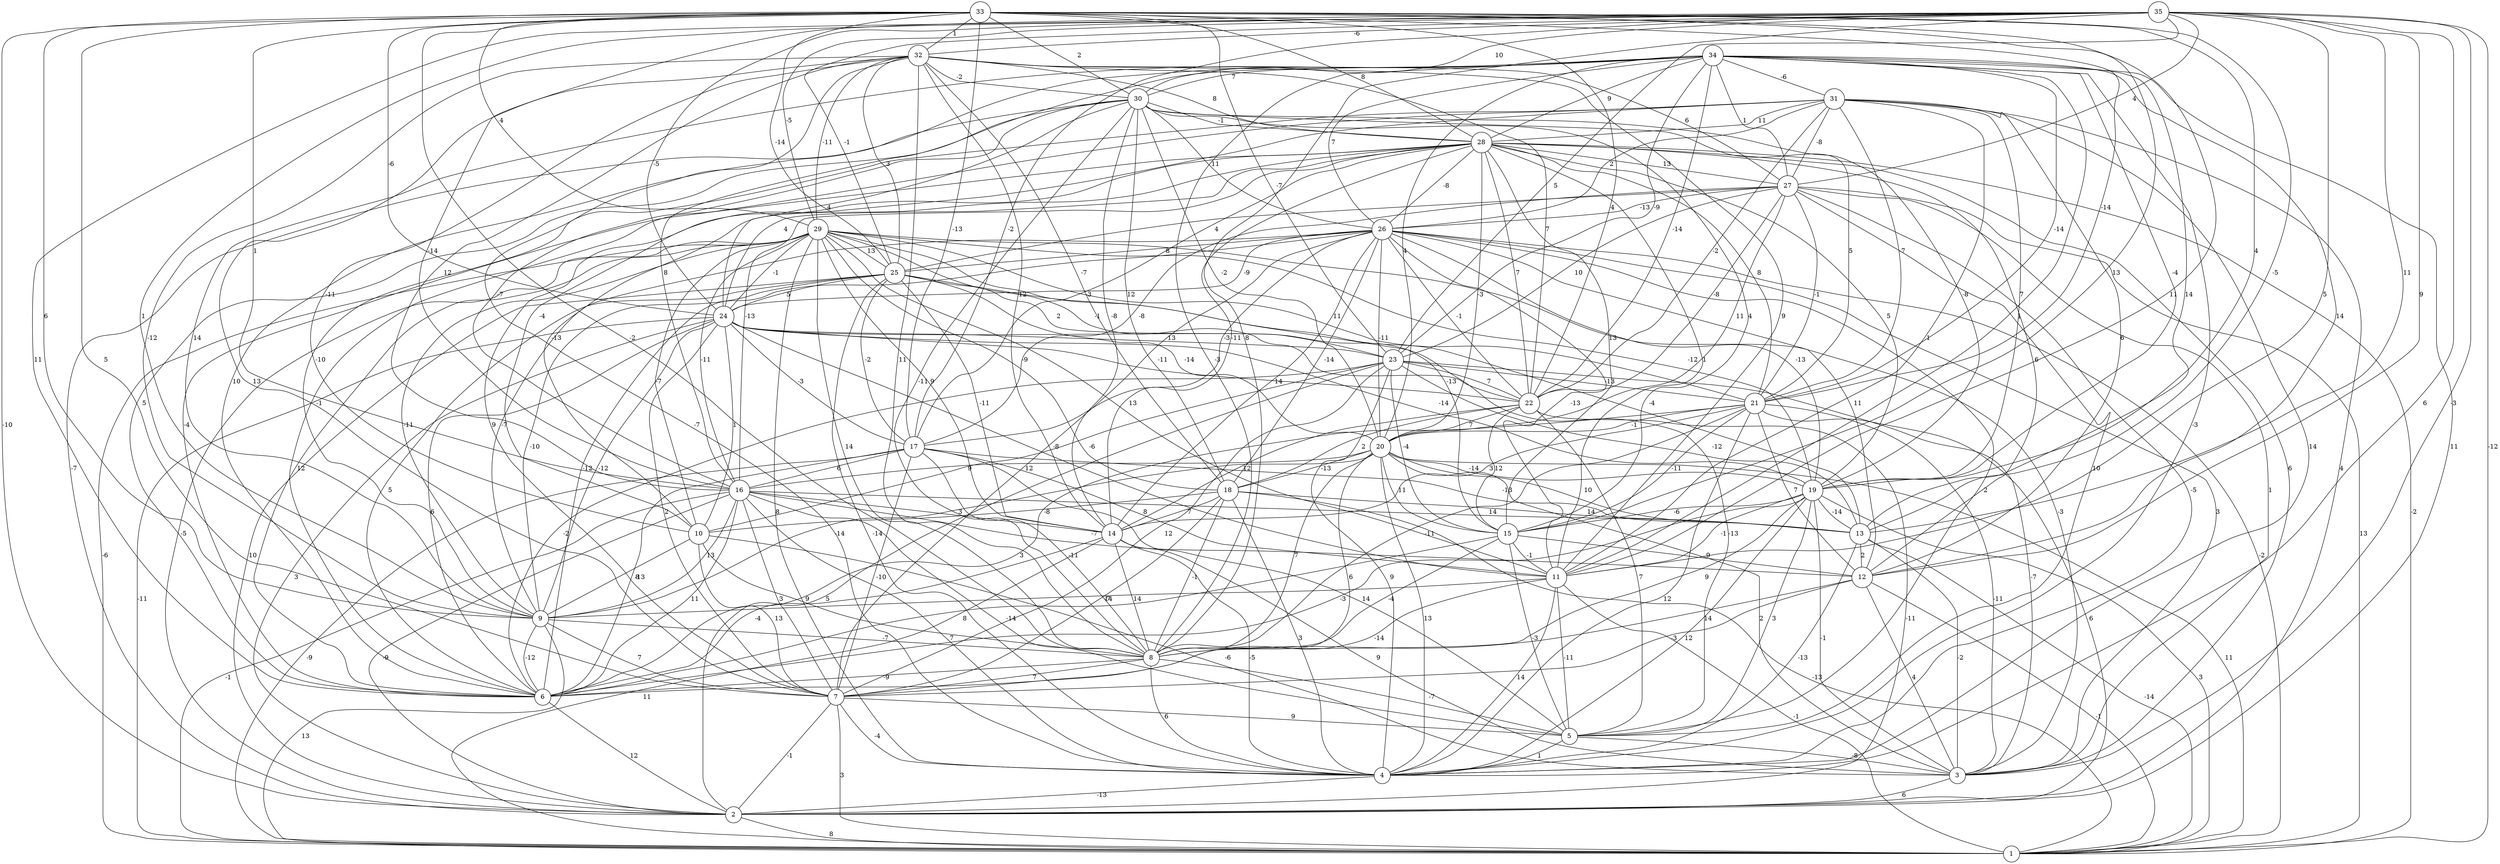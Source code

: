 graph { 
	 fontname="Helvetica,Arial,sans-serif" 
	 node [shape = circle]; 
	 35 -- 1 [label = "-12"];
	 35 -- 3 [label = "-3"];
	 35 -- 4 [label = "6"];
	 35 -- 6 [label = "11"];
	 35 -- 8 [label = "8"];
	 35 -- 9 [label = "1"];
	 35 -- 11 [label = "5"];
	 35 -- 12 [label = "9"];
	 35 -- 13 [label = "11"];
	 35 -- 16 [label = "-14"];
	 35 -- 17 [label = "-2"];
	 35 -- 23 [label = "5"];
	 35 -- 24 [label = "-5"];
	 35 -- 25 [label = "-1"];
	 35 -- 27 [label = "4"];
	 35 -- 29 [label = "-5"];
	 35 -- 30 [label = "10"];
	 35 -- 32 [label = "-6"];
	 34 -- 2 [label = "11"];
	 34 -- 4 [label = "-3"];
	 34 -- 6 [label = "10"];
	 34 -- 8 [label = "-3"];
	 34 -- 9 [label = "14"];
	 34 -- 11 [label = "1"];
	 34 -- 12 [label = "14"];
	 34 -- 13 [label = "14"];
	 34 -- 16 [label = "8"];
	 34 -- 19 [label = "-4"];
	 34 -- 20 [label = "4"];
	 34 -- 21 [label = "-14"];
	 34 -- 22 [label = "-14"];
	 34 -- 23 [label = "-9"];
	 34 -- 26 [label = "7"];
	 34 -- 27 [label = "1"];
	 34 -- 28 [label = "9"];
	 34 -- 30 [label = "7"];
	 34 -- 31 [label = "-6"];
	 33 -- 2 [label = "-10"];
	 33 -- 7 [label = "5"];
	 33 -- 8 [label = "-2"];
	 33 -- 9 [label = "6"];
	 33 -- 11 [label = "11"];
	 33 -- 13 [label = "-5"];
	 33 -- 15 [label = "13"];
	 33 -- 16 [label = "1"];
	 33 -- 17 [label = "-13"];
	 33 -- 19 [label = "4"];
	 33 -- 21 [label = "-14"];
	 33 -- 22 [label = "4"];
	 33 -- 23 [label = "-7"];
	 33 -- 24 [label = "-6"];
	 33 -- 25 [label = "-14"];
	 33 -- 28 [label = "8"];
	 33 -- 29 [label = "4"];
	 33 -- 30 [label = "2"];
	 33 -- 32 [label = "1"];
	 32 -- 4 [label = "-7"];
	 32 -- 7 [label = "13"];
	 32 -- 8 [label = "11"];
	 32 -- 9 [label = "-12"];
	 32 -- 10 [label = "-11"];
	 32 -- 11 [label = "9"];
	 32 -- 14 [label = "12"];
	 32 -- 16 [label = "12"];
	 32 -- 18 [label = "-7"];
	 32 -- 22 [label = "7"];
	 32 -- 25 [label = "3"];
	 32 -- 27 [label = "6"];
	 32 -- 28 [label = "8"];
	 32 -- 29 [label = "-11"];
	 32 -- 30 [label = "-2"];
	 31 -- 2 [label = "4"];
	 31 -- 4 [label = "14"];
	 31 -- 6 [label = "-1"];
	 31 -- 9 [label = "-10"];
	 31 -- 10 [label = "-4"];
	 31 -- 11 [label = "1"];
	 31 -- 12 [label = "6"];
	 31 -- 19 [label = "7"];
	 31 -- 21 [label = "-7"];
	 31 -- 22 [label = "-2"];
	 31 -- 26 [label = "2"];
	 31 -- 27 [label = "-8"];
	 31 -- 28 [label = "11"];
	 30 -- 2 [label = "-7"];
	 30 -- 6 [label = "5"];
	 30 -- 8 [label = "-11"];
	 30 -- 14 [label = "-8"];
	 30 -- 15 [label = "4"];
	 30 -- 16 [label = "-7"];
	 30 -- 18 [label = "12"];
	 30 -- 19 [label = "-8"];
	 30 -- 20 [label = "-2"];
	 30 -- 21 [label = "5"];
	 30 -- 24 [label = "4"];
	 30 -- 26 [label = "11"];
	 30 -- 28 [label = "-1"];
	 29 -- 1 [label = "-6"];
	 29 -- 2 [label = "-5"];
	 29 -- 3 [label = "-3"];
	 29 -- 4 [label = "8"];
	 29 -- 6 [label = "12"];
	 29 -- 8 [label = "14"];
	 29 -- 9 [label = "-11"];
	 29 -- 10 [label = "-7"];
	 29 -- 11 [label = "13"];
	 29 -- 14 [label = "9"];
	 29 -- 15 [label = "-13"];
	 29 -- 16 [label = "-11"];
	 29 -- 18 [label = "-9"];
	 29 -- 19 [label = "-12"];
	 29 -- 21 [label = "11"];
	 29 -- 22 [label = "-1"];
	 29 -- 24 [label = "-1"];
	 29 -- 25 [label = "13"];
	 28 -- 1 [label = "-2"];
	 28 -- 3 [label = "6"];
	 28 -- 6 [label = "-4"];
	 28 -- 7 [label = "9"];
	 28 -- 10 [label = "-13"];
	 28 -- 11 [label = "1"];
	 28 -- 12 [label = "6"];
	 28 -- 14 [label = "-11"];
	 28 -- 15 [label = "13"];
	 28 -- 16 [label = "-13"];
	 28 -- 17 [label = "-3"];
	 28 -- 19 [label = "5"];
	 28 -- 20 [label = "-3"];
	 28 -- 21 [label = "8"];
	 28 -- 22 [label = "7"];
	 28 -- 24 [label = "4"];
	 28 -- 26 [label = "-8"];
	 28 -- 27 [label = "13"];
	 27 -- 1 [label = "13"];
	 27 -- 3 [label = "1"];
	 27 -- 4 [label = "-5"];
	 27 -- 5 [label = "10"];
	 27 -- 17 [label = "-8"];
	 27 -- 20 [label = "11"];
	 27 -- 21 [label = "-1"];
	 27 -- 22 [label = "-8"];
	 27 -- 23 [label = "10"];
	 27 -- 25 [label = "4"];
	 27 -- 26 [label = "-13"];
	 26 -- 1 [label = "-2"];
	 26 -- 3 [label = "3"];
	 26 -- 5 [label = "2"];
	 26 -- 6 [label = "-12"];
	 26 -- 7 [label = "12"];
	 26 -- 9 [label = "-7"];
	 26 -- 11 [label = "-13"];
	 26 -- 12 [label = "11"];
	 26 -- 14 [label = "14"];
	 26 -- 17 [label = "-3"];
	 26 -- 18 [label = "-14"];
	 26 -- 19 [label = "-13"];
	 26 -- 20 [label = "-11"];
	 26 -- 22 [label = "-1"];
	 26 -- 24 [label = "-9"];
	 26 -- 25 [label = "8"];
	 25 -- 2 [label = "10"];
	 25 -- 4 [label = "-14"];
	 25 -- 6 [label = "5"];
	 25 -- 9 [label = "-10"];
	 25 -- 13 [label = "-4"];
	 25 -- 14 [label = "-11"];
	 25 -- 17 [label = "-2"];
	 25 -- 20 [label = "-14"];
	 25 -- 23 [label = "2"];
	 25 -- 24 [label = "5"];
	 24 -- 1 [label = "-11"];
	 24 -- 2 [label = "3"];
	 24 -- 5 [label = "-13"];
	 24 -- 6 [label = "6"];
	 24 -- 7 [label = "2"];
	 24 -- 9 [label = "-12"];
	 24 -- 10 [label = "1"];
	 24 -- 11 [label = "-8"];
	 24 -- 17 [label = "-3"];
	 24 -- 19 [label = "-14"];
	 24 -- 22 [label = "-11"];
	 24 -- 23 [label = "13"];
	 23 -- 2 [label = "5"];
	 23 -- 3 [label = "-7"];
	 23 -- 4 [label = "9"];
	 23 -- 6 [label = "-2"];
	 23 -- 7 [label = "12"];
	 23 -- 10 [label = "-6"];
	 23 -- 13 [label = "-12"];
	 23 -- 15 [label = "-4"];
	 23 -- 21 [label = "-13"];
	 23 -- 22 [label = "7"];
	 22 -- 2 [label = "-11"];
	 22 -- 5 [label = "7"];
	 22 -- 14 [label = "12"];
	 22 -- 15 [label = "12"];
	 22 -- 18 [label = "2"];
	 22 -- 20 [label = "7"];
	 21 -- 2 [label = "6"];
	 21 -- 3 [label = "-11"];
	 21 -- 4 [label = "12"];
	 21 -- 6 [label = "3"];
	 21 -- 8 [label = "-11"];
	 21 -- 12 [label = "7"];
	 21 -- 14 [label = "3"];
	 21 -- 15 [label = "-11"];
	 21 -- 20 [label = "-1"];
	 20 -- 1 [label = "11"];
	 20 -- 3 [label = "2"];
	 20 -- 4 [label = "13"];
	 20 -- 7 [label = "6"];
	 20 -- 8 [label = "7"];
	 20 -- 9 [label = "-14"];
	 20 -- 13 [label = "10"];
	 20 -- 15 [label = "11"];
	 20 -- 16 [label = "9"];
	 20 -- 18 [label = "-13"];
	 20 -- 19 [label = "-14"];
	 19 -- 1 [label = "3"];
	 19 -- 3 [label = "-1"];
	 19 -- 4 [label = "12"];
	 19 -- 5 [label = "3"];
	 19 -- 6 [label = "-3"];
	 19 -- 8 [label = "9"];
	 19 -- 11 [label = "-1"];
	 19 -- 13 [label = "-14"];
	 19 -- 15 [label = "-6"];
	 18 -- 1 [label = "-13"];
	 18 -- 4 [label = "3"];
	 18 -- 7 [label = "-7"];
	 18 -- 8 [label = "-1"];
	 18 -- 10 [label = "-8"];
	 18 -- 13 [label = "14"];
	 18 -- 14 [label = "7"];
	 17 -- 1 [label = "-9"];
	 17 -- 5 [label = "14"];
	 17 -- 6 [label = "-13"];
	 17 -- 7 [label = "-10"];
	 17 -- 8 [label = "-11"];
	 17 -- 11 [label = "8"];
	 17 -- 13 [label = "-13"];
	 17 -- 16 [label = "6"];
	 16 -- 1 [label = "-1"];
	 16 -- 2 [label = "-9"];
	 16 -- 4 [label = "7"];
	 16 -- 5 [label = "-14"];
	 16 -- 6 [label = "11"];
	 16 -- 7 [label = "3"];
	 16 -- 9 [label = "13"];
	 16 -- 12 [label = "-7"];
	 16 -- 13 [label = "14"];
	 16 -- 14 [label = "3"];
	 15 -- 5 [label = "-3"];
	 15 -- 6 [label = "8"];
	 15 -- 8 [label = "-4"];
	 15 -- 11 [label = "-1"];
	 15 -- 12 [label = "9"];
	 14 -- 1 [label = "11"];
	 14 -- 3 [label = "9"];
	 14 -- 4 [label = "-5"];
	 14 -- 6 [label = "-4"];
	 14 -- 8 [label = "14"];
	 13 -- 1 [label = "-14"];
	 13 -- 3 [label = "-2"];
	 13 -- 4 [label = "-13"];
	 13 -- 12 [label = "2"];
	 12 -- 1 [label = "-1"];
	 12 -- 3 [label = "4"];
	 12 -- 7 [label = "-3"];
	 12 -- 8 [label = "14"];
	 11 -- 1 [label = "-1"];
	 11 -- 4 [label = "14"];
	 11 -- 5 [label = "-11"];
	 11 -- 6 [label = "-14"];
	 11 -- 9 [label = "14"];
	 10 -- 3 [label = "-6"];
	 10 -- 7 [label = "13"];
	 10 -- 8 [label = "9"];
	 10 -- 9 [label = "8"];
	 9 -- 1 [label = "13"];
	 9 -- 6 [label = "-12"];
	 9 -- 7 [label = "7"];
	 9 -- 8 [label = "-7"];
	 8 -- 4 [label = "6"];
	 8 -- 5 [label = "-7"];
	 8 -- 6 [label = "-9"];
	 8 -- 7 [label = "7"];
	 7 -- 1 [label = "3"];
	 7 -- 2 [label = "-1"];
	 7 -- 4 [label = "-4"];
	 7 -- 5 [label = "9"];
	 6 -- 2 [label = "12"];
	 5 -- 3 [label = "-8"];
	 5 -- 4 [label = "1"];
	 4 -- 2 [label = "-13"];
	 3 -- 2 [label = "6"];
	 2 -- 1 [label = "8"];
	 1;
	 2;
	 3;
	 4;
	 5;
	 6;
	 7;
	 8;
	 9;
	 10;
	 11;
	 12;
	 13;
	 14;
	 15;
	 16;
	 17;
	 18;
	 19;
	 20;
	 21;
	 22;
	 23;
	 24;
	 25;
	 26;
	 27;
	 28;
	 29;
	 30;
	 31;
	 32;
	 33;
	 34;
	 35;
}
